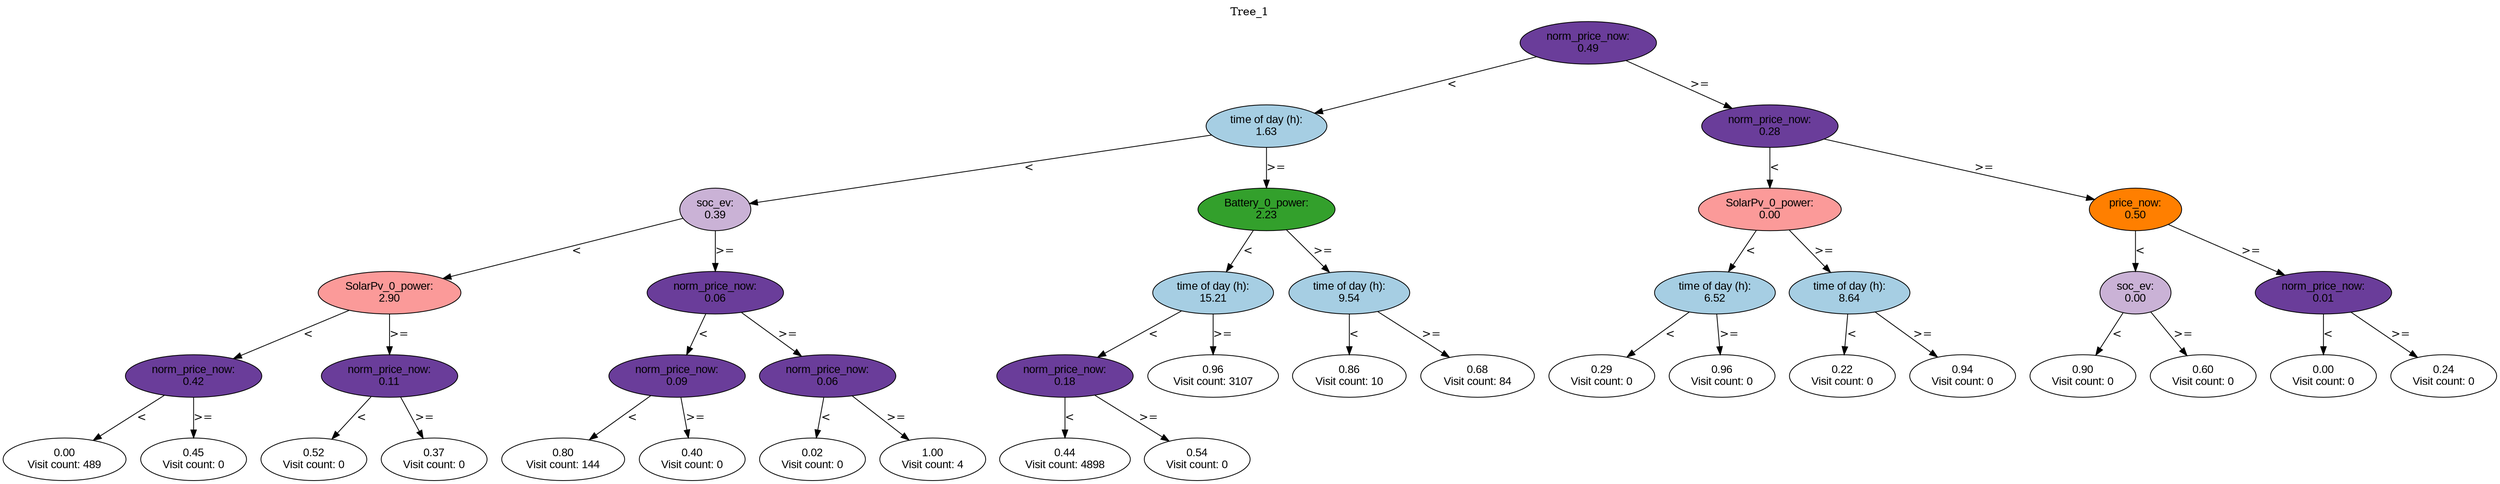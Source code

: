 digraph BST {
    node [fontname="Arial" style=filled colorscheme=paired12];
    0 [ label = "norm_price_now:
0.49" fillcolor=10];
    1 [ label = "time of day (h):
1.63" fillcolor=1];
    2 [ label = "soc_ev:
0.39" fillcolor=9];
    3 [ label = "SolarPv_0_power:
2.90" fillcolor=5];
    4 [ label = "norm_price_now:
0.42" fillcolor=10];
    5 [ label = "0.00
Visit count: 489" fillcolor=white];
    6 [ label = "0.45
Visit count: 0" fillcolor=white];
    7 [ label = "norm_price_now:
0.11" fillcolor=10];
    8 [ label = "0.52
Visit count: 0" fillcolor=white];
    9 [ label = "0.37
Visit count: 0" fillcolor=white];
    10 [ label = "norm_price_now:
0.06" fillcolor=10];
    11 [ label = "norm_price_now:
0.09" fillcolor=10];
    12 [ label = "0.80
Visit count: 144" fillcolor=white];
    13 [ label = "0.40
Visit count: 0" fillcolor=white];
    14 [ label = "norm_price_now:
0.06" fillcolor=10];
    15 [ label = "0.02
Visit count: 0" fillcolor=white];
    16 [ label = "1.00
Visit count: 4" fillcolor=white];
    17 [ label = "Battery_0_power:
2.23" fillcolor=4];
    18 [ label = "time of day (h):
15.21" fillcolor=1];
    19 [ label = "norm_price_now:
0.18" fillcolor=10];
    20 [ label = "0.44
Visit count: 4898" fillcolor=white];
    21 [ label = "0.54
Visit count: 0" fillcolor=white];
    22 [ label = "0.96
Visit count: 3107" fillcolor=white];
    23 [ label = "time of day (h):
9.54" fillcolor=1];
    24 [ label = "0.86
Visit count: 10" fillcolor=white];
    25 [ label = "0.68
Visit count: 84" fillcolor=white];
    26 [ label = "norm_price_now:
0.28" fillcolor=10];
    27 [ label = "SolarPv_0_power:
0.00" fillcolor=5];
    28 [ label = "time of day (h):
6.52" fillcolor=1];
    29 [ label = "0.29
Visit count: 0" fillcolor=white];
    30 [ label = "0.96
Visit count: 0" fillcolor=white];
    31 [ label = "time of day (h):
8.64" fillcolor=1];
    32 [ label = "0.22
Visit count: 0" fillcolor=white];
    33 [ label = "0.94
Visit count: 0" fillcolor=white];
    34 [ label = "price_now:
0.50" fillcolor=8];
    35 [ label = "soc_ev:
0.00" fillcolor=9];
    36 [ label = "0.90
Visit count: 0" fillcolor=white];
    37 [ label = "0.60
Visit count: 0" fillcolor=white];
    38 [ label = "norm_price_now:
0.01" fillcolor=10];
    39 [ label = "0.00
Visit count: 0" fillcolor=white];
    40 [ label = "0.24
Visit count: 0" fillcolor=white];

    0  -> 1[ label = "<"];
    0  -> 26[ label = ">="];
    1  -> 2[ label = "<"];
    1  -> 17[ label = ">="];
    2  -> 3[ label = "<"];
    2  -> 10[ label = ">="];
    3  -> 4[ label = "<"];
    3  -> 7[ label = ">="];
    4  -> 5[ label = "<"];
    4  -> 6[ label = ">="];
    7  -> 8[ label = "<"];
    7  -> 9[ label = ">="];
    10  -> 11[ label = "<"];
    10  -> 14[ label = ">="];
    11  -> 12[ label = "<"];
    11  -> 13[ label = ">="];
    14  -> 15[ label = "<"];
    14  -> 16[ label = ">="];
    17  -> 18[ label = "<"];
    17  -> 23[ label = ">="];
    18  -> 19[ label = "<"];
    18  -> 22[ label = ">="];
    19  -> 20[ label = "<"];
    19  -> 21[ label = ">="];
    23  -> 24[ label = "<"];
    23  -> 25[ label = ">="];
    26  -> 27[ label = "<"];
    26  -> 34[ label = ">="];
    27  -> 28[ label = "<"];
    27  -> 31[ label = ">="];
    28  -> 29[ label = "<"];
    28  -> 30[ label = ">="];
    31  -> 32[ label = "<"];
    31  -> 33[ label = ">="];
    34  -> 35[ label = "<"];
    34  -> 38[ label = ">="];
    35  -> 36[ label = "<"];
    35  -> 37[ label = ">="];
    38  -> 39[ label = "<"];
    38  -> 40[ label = ">="];

    labelloc="t";
    label="Tree_1";
}